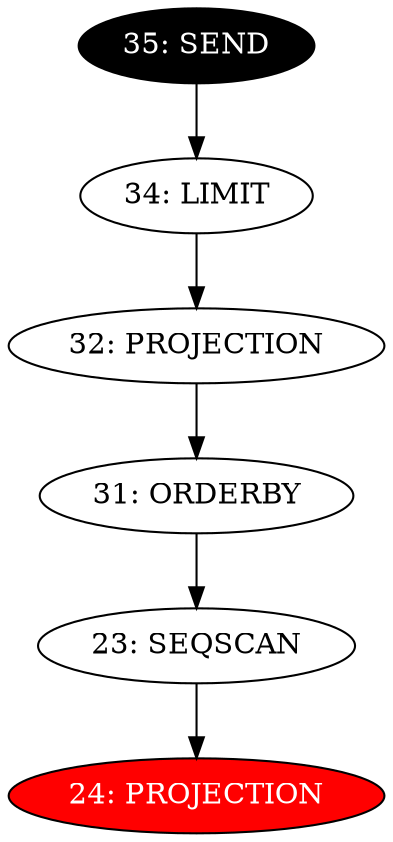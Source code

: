 digraph name {
23 [label="23: SEQSCAN" ];
23 -> 24;
24 [label="24: PROJECTION" fontcolor="white" style="filled" fillcolor="red"];
31 [label="31: ORDERBY" ];
31 -> 23;
32 [label="32: PROJECTION" ];
32 -> 31;
34 [label="34: LIMIT" ];
34 -> 32;
35 [label="35: SEND" fontcolor="white" style="filled" fillcolor="black"];
35 -> 34;

}

